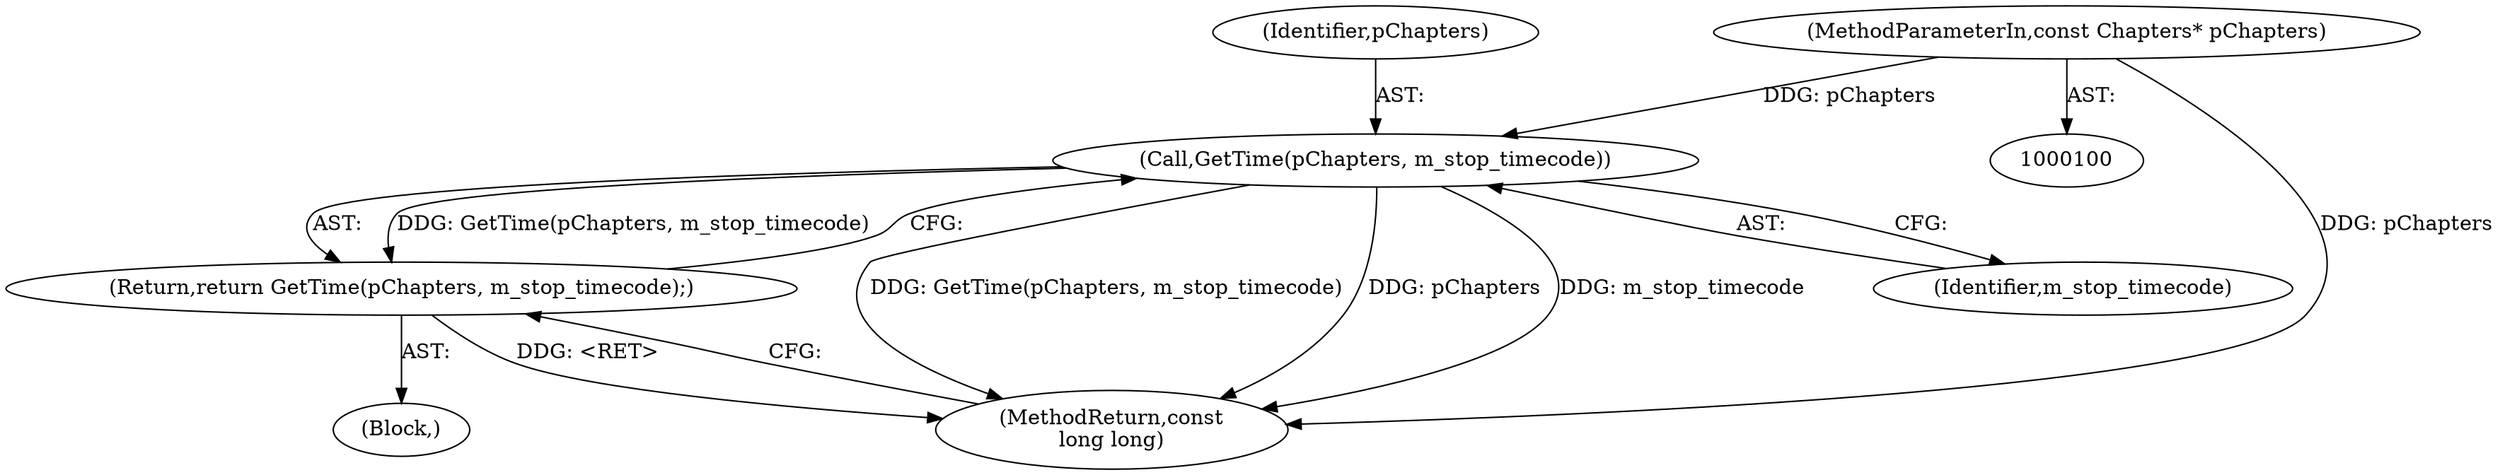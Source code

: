 digraph "0_Android_04839626ed859623901ebd3a5fd483982186b59d_44@pointer" {
"1000104" [label="(Call,GetTime(pChapters, m_stop_timecode))"];
"1000101" [label="(MethodParameterIn,const Chapters* pChapters)"];
"1000103" [label="(Return,return GetTime(pChapters, m_stop_timecode);)"];
"1000104" [label="(Call,GetTime(pChapters, m_stop_timecode))"];
"1000107" [label="(MethodReturn,const\nlong long)"];
"1000105" [label="(Identifier,pChapters)"];
"1000103" [label="(Return,return GetTime(pChapters, m_stop_timecode);)"];
"1000106" [label="(Identifier,m_stop_timecode)"];
"1000101" [label="(MethodParameterIn,const Chapters* pChapters)"];
"1000102" [label="(Block,)"];
"1000104" -> "1000103"  [label="AST: "];
"1000104" -> "1000106"  [label="CFG: "];
"1000105" -> "1000104"  [label="AST: "];
"1000106" -> "1000104"  [label="AST: "];
"1000103" -> "1000104"  [label="CFG: "];
"1000104" -> "1000107"  [label="DDG: GetTime(pChapters, m_stop_timecode)"];
"1000104" -> "1000107"  [label="DDG: pChapters"];
"1000104" -> "1000107"  [label="DDG: m_stop_timecode"];
"1000104" -> "1000103"  [label="DDG: GetTime(pChapters, m_stop_timecode)"];
"1000101" -> "1000104"  [label="DDG: pChapters"];
"1000101" -> "1000100"  [label="AST: "];
"1000101" -> "1000107"  [label="DDG: pChapters"];
"1000103" -> "1000102"  [label="AST: "];
"1000107" -> "1000103"  [label="CFG: "];
"1000103" -> "1000107"  [label="DDG: <RET>"];
}
